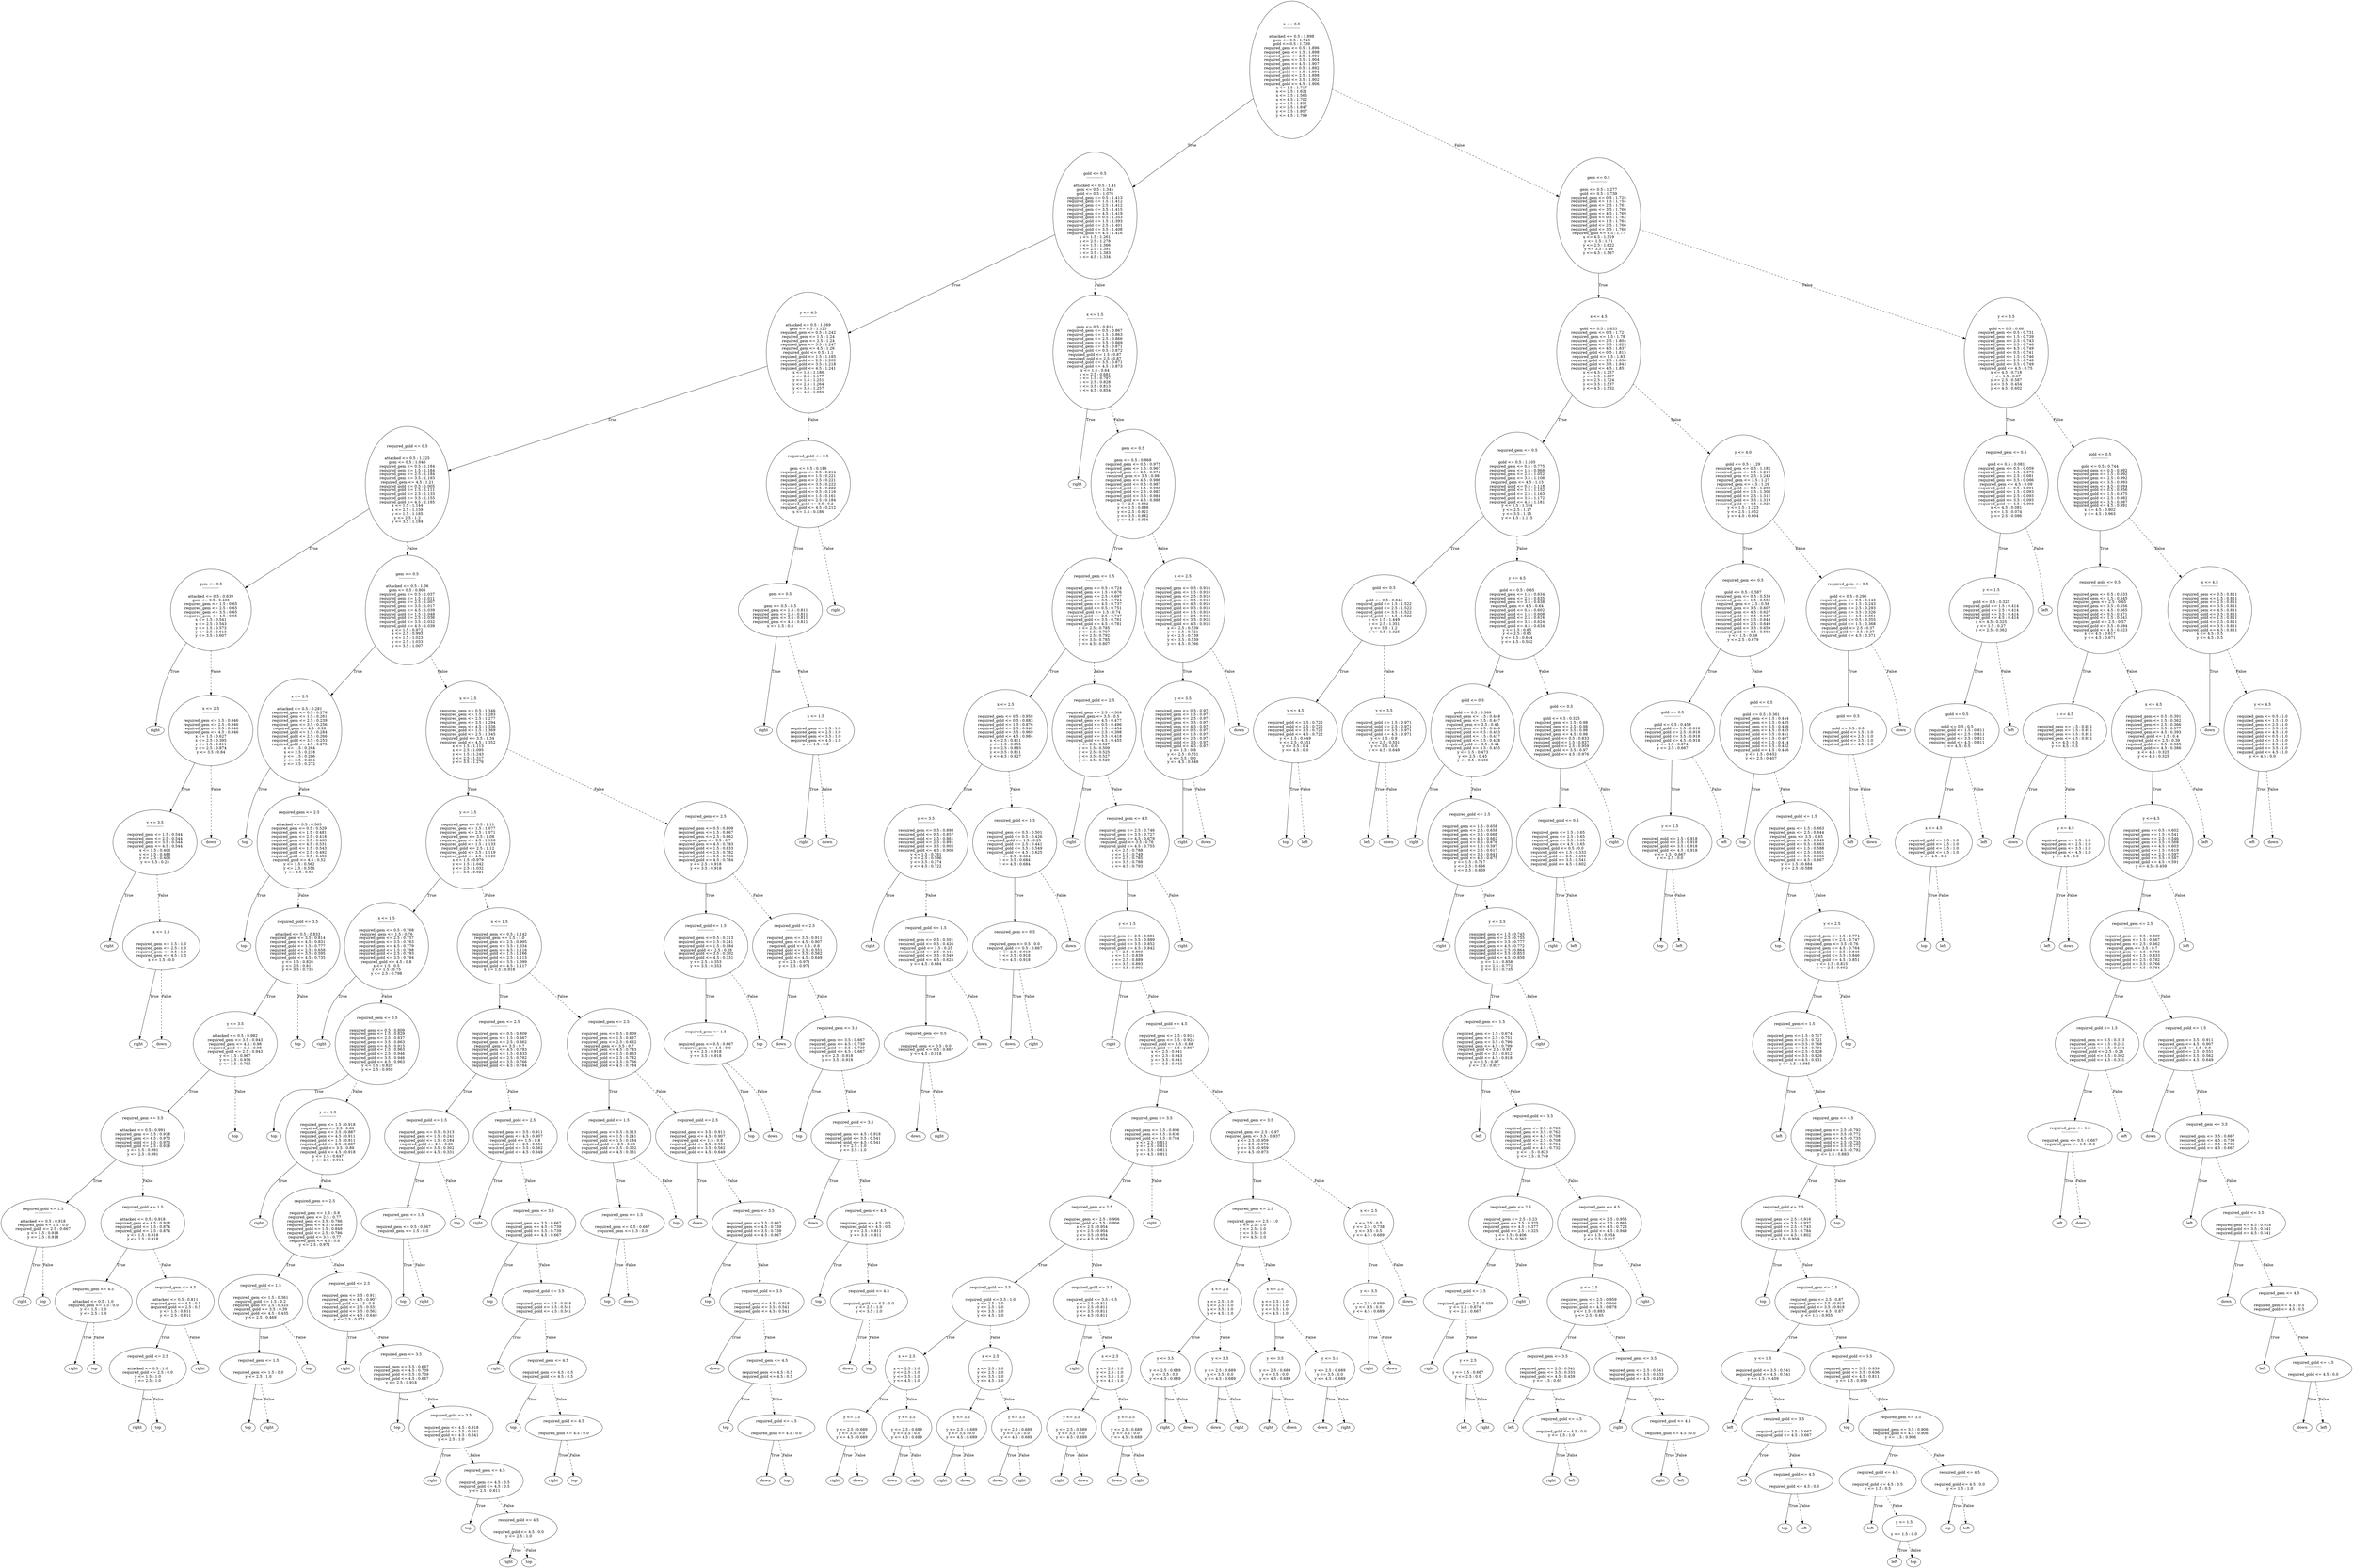 digraph {
0 [label="x <= 3.5
--------------

attacked <= 0.5 : 1.898
gem <= 0.5 : 1.743
gold <= 0.5 : 1.739
required_gem <= 0.5 : 1.896
required_gem <= 1.5 : 1.898
required_gem <= 2.5 : 1.901
required_gem <= 3.5 : 1.904
required_gem <= 4.5 : 1.907
required_gold <= 0.5 : 1.882
required_gold <= 1.5 : 1.894
required_gold <= 2.5 : 1.898
required_gold <= 3.5 : 1.902
required_gold <= 4.5 : 1.906
x <= 1.5 : 1.717
x <= 2.5 : 1.621
x <= 3.5 : 1.565
x <= 4.5 : 1.702
y <= 1.5 : 1.851
y <= 2.5 : 1.847
y <= 3.5 : 1.807
y <= 4.5 : 1.799"];
1 [label="gold <= 0.5
--------------

attacked <= 0.5 : 1.41
gem <= 0.5 : 1.345
gold <= 0.5 : 1.076
required_gem <= 0.5 : 1.413
required_gem <= 1.5 : 1.412
required_gem <= 2.5 : 1.412
required_gem <= 3.5 : 1.415
required_gem <= 4.5 : 1.419
required_gold <= 0.5 : 1.353
required_gold <= 1.5 : 1.393
required_gold <= 2.5 : 1.401
required_gold <= 3.5 : 1.408
required_gold <= 4.5 : 1.416
x <= 1.5 : 1.261
x <= 2.5 : 1.278
y <= 1.5 : 1.366
y <= 2.5 : 1.391
y <= 3.5 : 1.383
y <= 4.5 : 1.334"];
2 [label="y <= 4.5
--------------

attacked <= 0.5 : 1.269
gem <= 0.5 : 1.123
required_gem <= 0.5 : 1.242
required_gem <= 1.5 : 1.24
required_gem <= 2.5 : 1.24
required_gem <= 3.5 : 1.247
required_gem <= 4.5 : 1.26
required_gold <= 0.5 : 1.1
required_gold <= 1.5 : 1.185
required_gold <= 2.5 : 1.202
required_gold <= 3.5 : 1.218
required_gold <= 4.5 : 1.241
x <= 1.5 : 1.186
x <= 2.5 : 1.177
y <= 1.5 : 1.251
y <= 2.5 : 1.264
y <= 3.5 : 1.257
y <= 4.5 : 1.086"];
3 [label="required_gold <= 0.5
--------------

attacked <= 0.5 : 1.225
gem <= 0.5 : 1.046
required_gem <= 0.5 : 1.184
required_gem <= 1.5 : 1.184
required_gem <= 2.5 : 1.184
required_gem <= 3.5 : 1.193
required_gem <= 4.5 : 1.21
required_gold <= 0.5 : 1.005
required_gold <= 1.5 : 1.111
required_gold <= 2.5 : 1.133
required_gold <= 3.5 : 1.155
required_gold <= 4.5 : 1.185
x <= 1.5 : 1.144
x <= 2.5 : 1.159
y <= 1.5 : 1.185
y <= 2.5 : 1.2
y <= 3.5 : 1.184"];
4 [label="gem <= 0.5
--------------

attacked <= 0.5 : 0.639
gem <= 0.5 : 0.433
required_gem <= 1.5 : 0.65
required_gem <= 2.5 : 0.65
required_gem <= 3.5 : 0.65
required_gem <= 4.5 : 0.65
x <= 1.5 : 0.541
x <= 2.5 : 0.543
y <= 1.5 : 0.573
y <= 2.5 : 0.613
y <= 3.5 : 0.607"];
5 [label="right"];
4 -> 5 [label="True"];
6 [label="x <= 2.5
--------------

required_gem <= 1.5 : 0.946
required_gem <= 2.5 : 0.946
required_gem <= 3.5 : 0.946
required_gem <= 4.5 : 0.946
x <= 1.5 : 0.627
x <= 2.5 : 0.395
y <= 1.5 : 0.811
y <= 2.5 : 0.874
y <= 3.5 : 0.84"];
7 [label="y <= 3.5
--------------

required_gem <= 1.5 : 0.544
required_gem <= 2.5 : 0.544
required_gem <= 3.5 : 0.544
required_gem <= 4.5 : 0.544
x <= 1.5 : 0.406
y <= 1.5 : 0.488
y <= 2.5 : 0.406
y <= 3.5 : 0.25"];
8 [label="right"];
7 -> 8 [label="True"];
9 [label="x <= 1.5
--------------

required_gem <= 1.5 : 1.0
required_gem <= 2.5 : 1.0
required_gem <= 3.5 : 1.0
required_gem <= 4.5 : 1.0
x <= 1.5 : 0.0"];
10 [label="right"];
9 -> 10 [label="True"];
11 [label="down"];
9 -> 11 [style="dashed", label="False"];
7 -> 9 [style="dashed", label="False"];
6 -> 7 [label="True"];
12 [label="down"];
6 -> 12 [style="dashed", label="False"];
4 -> 6 [style="dashed", label="False"];
3 -> 4 [label="True"];
13 [label="gem <= 0.5
--------------

attacked <= 0.5 : 1.06
gem <= 0.5 : 0.805
required_gem <= 0.5 : 1.037
required_gem <= 1.5 : 1.011
required_gem <= 2.5 : 1.007
required_gem <= 3.5 : 1.017
required_gem <= 4.5 : 1.039
required_gold <= 1.5 : 1.048
required_gold <= 2.5 : 1.036
required_gold <= 3.5 : 1.032
required_gold <= 4.5 : 1.039
x <= 1.5 : 0.972
x <= 2.5 : 0.993
y <= 1.5 : 1.023
y <= 2.5 : 1.033
y <= 3.5 : 1.007"];
14 [label="x <= 2.5
--------------

attacked <= 0.5 : 0.281
required_gem <= 0.5 : 0.278
required_gem <= 1.5 : 0.261
required_gem <= 2.5 : 0.239
required_gem <= 3.5 : 0.256
required_gem <= 4.5 : 0.28
required_gold <= 1.5 : 0.284
required_gold <= 2.5 : 0.266
required_gold <= 3.5 : 0.253
required_gold <= 4.5 : 0.275
x <= 1.5 : 0.264
x <= 2.5 : 0.218
y <= 1.5 : 0.286
y <= 2.5 : 0.284
y <= 3.5 : 0.272"];
15 [label="top"];
14 -> 15 [label="True"];
16 [label="required_gem <= 2.5
--------------

attacked <= 0.5 : 0.565
required_gem <= 0.5 : 0.529
required_gem <= 1.5 : 0.481
required_gem <= 2.5 : 0.418
required_gem <= 3.5 : 0.463
required_gem <= 4.5 : 0.531
required_gold <= 1.5 : 0.543
required_gold <= 2.5 : 0.492
required_gold <= 3.5 : 0.459
required_gold <= 4.5 : 0.52
y <= 1.5 : 0.562
y <= 2.5 : 0.556
y <= 3.5 : 0.52"];
17 [label="top"];
16 -> 17 [label="True"];
18 [label="required_gold <= 3.5
--------------

attacked <= 0.5 : 0.833
required_gem <= 3.5 : 0.814
required_gem <= 4.5 : 0.831
required_gold <= 1.5 : 0.777
required_gold <= 2.5 : 0.658
required_gold <= 3.5 : 0.595
required_gold <= 4.5 : 0.735
y <= 1.5 : 0.826
y <= 2.5 : 0.811
y <= 3.5 : 0.735"];
19 [label="y <= 3.5
--------------

attacked <= 0.5 : 0.982
required_gem <= 3.5 : 0.943
required_gem <= 4.5 : 0.98
required_gold <= 1.5 : 0.98
required_gold <= 2.5 : 0.943
y <= 1.5 : 0.967
y <= 2.5 : 0.936
y <= 3.5 : 0.793"];
20 [label="required_gem <= 3.5
--------------

attacked <= 0.5 : 0.991
required_gem <= 3.5 : 0.918
required_gem <= 4.5 : 0.973
required_gold <= 1.5 : 0.973
required_gold <= 2.5 : 0.918
y <= 1.5 : 0.991
y <= 2.5 : 0.991"];
21 [label="required_gold <= 1.5
--------------

attacked <= 0.5 : 0.918
required_gold <= 1.5 : 0.0
required_gold <= 2.5 : 0.667
y <= 1.5 : 0.918
y <= 2.5 : 0.918"];
22 [label="right"];
21 -> 22 [label="True"];
23 [label="top"];
21 -> 23 [style="dashed", label="False"];
20 -> 21 [label="True"];
24 [label="required_gold <= 1.5
--------------

attacked <= 0.5 : 0.918
required_gem <= 4.5 : 0.918
required_gold <= 1.5 : 0.874
required_gold <= 2.5 : 0.874
y <= 1.5 : 0.918
y <= 2.5 : 0.918"];
25 [label="required_gem <= 4.5
--------------

attacked <= 0.5 : 1.0
required_gem <= 4.5 : 0.0
y <= 1.5 : 1.0
y <= 2.5 : 1.0"];
26 [label="right"];
25 -> 26 [label="True"];
27 [label="top"];
25 -> 27 [style="dashed", label="False"];
24 -> 25 [label="True"];
28 [label="required_gem <= 4.5
--------------

attacked <= 0.5 : 0.811
required_gem <= 4.5 : 0.5
required_gold <= 2.5 : 0.5
y <= 1.5 : 0.811
y <= 2.5 : 0.811"];
29 [label="required_gold <= 2.5
--------------

attacked <= 0.5 : 1.0
required_gold <= 2.5 : 0.0
y <= 1.5 : 1.0
y <= 2.5 : 1.0"];
30 [label="right"];
29 -> 30 [label="True"];
31 [label="top"];
29 -> 31 [style="dashed", label="False"];
28 -> 29 [label="True"];
32 [label="right"];
28 -> 32 [style="dashed", label="False"];
24 -> 28 [style="dashed", label="False"];
20 -> 24 [style="dashed", label="False"];
19 -> 20 [label="True"];
33 [label="top"];
19 -> 33 [style="dashed", label="False"];
18 -> 19 [label="True"];
34 [label="top"];
18 -> 34 [style="dashed", label="False"];
16 -> 18 [style="dashed", label="False"];
14 -> 16 [style="dashed", label="False"];
13 -> 14 [label="True"];
35 [label="x <= 2.5
--------------

required_gem <= 0.5 : 1.346
required_gem <= 1.5 : 1.283
required_gem <= 2.5 : 1.277
required_gem <= 3.5 : 1.294
required_gem <= 4.5 : 1.336
required_gold <= 1.5 : 1.369
required_gold <= 2.5 : 1.345
required_gold <= 3.5 : 1.34
required_gold <= 4.5 : 1.352
x <= 1.5 : 1.113
x <= 2.5 : 1.095
y <= 1.5 : 1.243
y <= 2.5 : 1.317
y <= 3.5 : 1.276"];
36 [label="y <= 3.5
--------------

required_gem <= 0.5 : 1.11
required_gem <= 1.5 : 1.077
required_gem <= 2.5 : 1.071
required_gem <= 3.5 : 1.08
required_gem <= 4.5 : 1.108
required_gold <= 1.5 : 1.133
required_gold <= 2.5 : 1.12
required_gold <= 3.5 : 1.119
required_gold <= 4.5 : 1.129
x <= 1.5 : 0.979
y <= 1.5 : 1.042
y <= 2.5 : 1.032
y <= 3.5 : 0.921"];
37 [label="x <= 1.5
--------------

required_gem <= 0.5 : 0.768
required_gem <= 1.5 : 0.76
required_gem <= 2.5 : 0.757
required_gem <= 3.5 : 0.763
required_gem <= 4.5 : 0.779
required_gold <= 1.5 : 0.798
required_gold <= 2.5 : 0.793
required_gold <= 3.5 : 0.794
required_gold <= 4.5 : 0.8
x <= 1.5 : 0.5
y <= 1.5 : 0.75
y <= 2.5 : 0.798"];
38 [label="right"];
37 -> 38 [label="True"];
39 [label="required_gem <= 0.5
--------------

required_gem <= 0.5 : 0.809
required_gem <= 1.5 : 0.829
required_gem <= 2.5 : 0.837
required_gem <= 3.5 : 0.863
required_gem <= 4.5 : 0.915
required_gold <= 1.5 : 0.963
required_gold <= 2.5 : 0.946
required_gold <= 3.5 : 0.946
required_gold <= 4.5 : 0.963
y <= 1.5 : 0.829
y <= 2.5 : 0.959"];
40 [label="top"];
39 -> 40 [label="True"];
41 [label="y <= 1.5
--------------

required_gem <= 1.5 : 0.918
required_gem <= 2.5 : 0.89
required_gem <= 3.5 : 0.887
required_gem <= 4.5 : 0.911
required_gold <= 1.5 : 0.911
required_gold <= 2.5 : 0.887
required_gold <= 3.5 : 0.89
required_gold <= 4.5 : 0.918
y <= 1.5 : 0.647
y <= 2.5 : 0.911"];
42 [label="right"];
41 -> 42 [label="True"];
43 [label="required_gem <= 2.5
--------------

required_gem <= 1.5 : 0.8
required_gem <= 2.5 : 0.77
required_gem <= 3.5 : 0.786
required_gem <= 4.5 : 0.849
required_gold <= 1.5 : 0.849
required_gold <= 2.5 : 0.786
required_gold <= 3.5 : 0.77
required_gold <= 4.5 : 0.8
y <= 2.5 : 0.971"];
44 [label="required_gold <= 1.5
--------------

required_gem <= 1.5 : 0.361
required_gold <= 1.5 : 0.2
required_gold <= 2.5 : 0.325
required_gold <= 3.5 : 0.39
required_gold <= 4.5 : 0.435
y <= 2.5 : 0.469"];
45 [label="required_gem <= 1.5
--------------

required_gem <= 1.5 : 0.0
y <= 2.5 : 1.0"];
46 [label="top"];
45 -> 46 [label="True"];
47 [label="right"];
45 -> 47 [style="dashed", label="False"];
44 -> 45 [label="True"];
48 [label="top"];
44 -> 48 [style="dashed", label="False"];
43 -> 44 [label="True"];
49 [label="required_gold <= 2.5
--------------

required_gem <= 3.5 : 0.911
required_gem <= 4.5 : 0.907
required_gold <= 1.5 : 0.8
required_gold <= 2.5 : 0.551
required_gold <= 3.5 : 0.562
required_gold <= 4.5 : 0.649
y <= 2.5 : 0.971"];
50 [label="right"];
49 -> 50 [label="True"];
51 [label="required_gem <= 3.5
--------------

required_gem <= 3.5 : 0.667
required_gem <= 4.5 : 0.739
required_gold <= 3.5 : 0.739
required_gold <= 4.5 : 0.667
y <= 2.5 : 0.918"];
52 [label="top"];
51 -> 52 [label="True"];
53 [label="required_gold <= 3.5
--------------

required_gem <= 4.5 : 0.918
required_gold <= 3.5 : 0.541
required_gold <= 4.5 : 0.541
y <= 2.5 : 1.0"];
54 [label="right"];
53 -> 54 [label="True"];
55 [label="required_gem <= 4.5
--------------

required_gem <= 4.5 : 0.5
required_gold <= 4.5 : 0.5
y <= 2.5 : 0.811"];
56 [label="top"];
55 -> 56 [label="True"];
57 [label="required_gold <= 4.5
--------------

required_gold <= 4.5 : 0.0
y <= 2.5 : 1.0"];
58 [label="right"];
57 -> 58 [label="True"];
59 [label="top"];
57 -> 59 [style="dashed", label="False"];
55 -> 57 [style="dashed", label="False"];
53 -> 55 [style="dashed", label="False"];
51 -> 53 [style="dashed", label="False"];
49 -> 51 [style="dashed", label="False"];
43 -> 49 [style="dashed", label="False"];
41 -> 43 [style="dashed", label="False"];
39 -> 41 [style="dashed", label="False"];
37 -> 39 [style="dashed", label="False"];
36 -> 37 [label="True"];
60 [label="x <= 1.5
--------------

required_gem <= 0.5 : 1.142
required_gem <= 1.5 : 1.0
required_gem <= 2.5 : 0.995
required_gem <= 3.5 : 1.034
required_gem <= 4.5 : 1.116
required_gold <= 1.5 : 1.166
required_gold <= 2.5 : 1.115
required_gold <= 3.5 : 1.099
required_gold <= 4.5 : 1.117
x <= 1.5 : 0.918"];
61 [label="required_gem <= 2.5
--------------

required_gem <= 0.5 : 0.809
required_gem <= 1.5 : 0.667
required_gem <= 2.5 : 0.662
required_gem <= 3.5 : 0.7
required_gem <= 4.5 : 0.783
required_gold <= 1.5 : 0.833
required_gold <= 2.5 : 0.782
required_gold <= 3.5 : 0.766
required_gold <= 4.5 : 0.784"];
62 [label="required_gold <= 1.5
--------------

required_gem <= 0.5 : 0.313
required_gem <= 1.5 : 0.241
required_gold <= 1.5 : 0.184
required_gold <= 2.5 : 0.26
required_gold <= 3.5 : 0.302
required_gold <= 4.5 : 0.331"];
63 [label="required_gem <= 1.5
--------------

required_gem <= 0.5 : 0.667
required_gem <= 1.5 : 0.0"];
64 [label="top"];
63 -> 64 [label="True"];
65 [label="right"];
63 -> 65 [style="dashed", label="False"];
62 -> 63 [label="True"];
66 [label="top"];
62 -> 66 [style="dashed", label="False"];
61 -> 62 [label="True"];
67 [label="required_gold <= 2.5
--------------

required_gem <= 3.5 : 0.911
required_gem <= 4.5 : 0.907
required_gold <= 1.5 : 0.8
required_gold <= 2.5 : 0.551
required_gold <= 3.5 : 0.562
required_gold <= 4.5 : 0.649"];
68 [label="right"];
67 -> 68 [label="True"];
69 [label="required_gem <= 3.5
--------------

required_gem <= 3.5 : 0.667
required_gem <= 4.5 : 0.739
required_gold <= 3.5 : 0.739
required_gold <= 4.5 : 0.667"];
70 [label="top"];
69 -> 70 [label="True"];
71 [label="required_gold <= 3.5
--------------

required_gem <= 4.5 : 0.918
required_gold <= 3.5 : 0.541
required_gold <= 4.5 : 0.541"];
72 [label="right"];
71 -> 72 [label="True"];
73 [label="required_gem <= 4.5
--------------

required_gem <= 4.5 : 0.5
required_gold <= 4.5 : 0.5"];
74 [label="top"];
73 -> 74 [label="True"];
75 [label="required_gold <= 4.5
--------------

required_gold <= 4.5 : 0.0"];
76 [label="right"];
75 -> 76 [label="True"];
77 [label="top"];
75 -> 77 [style="dashed", label="False"];
73 -> 75 [style="dashed", label="False"];
71 -> 73 [style="dashed", label="False"];
69 -> 71 [style="dashed", label="False"];
67 -> 69 [style="dashed", label="False"];
61 -> 67 [style="dashed", label="False"];
60 -> 61 [label="True"];
78 [label="required_gem <= 2.5
--------------

required_gem <= 0.5 : 0.809
required_gem <= 1.5 : 0.667
required_gem <= 2.5 : 0.662
required_gem <= 3.5 : 0.7
required_gem <= 4.5 : 0.783
required_gold <= 1.5 : 0.833
required_gold <= 2.5 : 0.782
required_gold <= 3.5 : 0.766
required_gold <= 4.5 : 0.784"];
79 [label="required_gold <= 1.5
--------------

required_gem <= 0.5 : 0.313
required_gem <= 1.5 : 0.241
required_gold <= 1.5 : 0.184
required_gold <= 2.5 : 0.26
required_gold <= 3.5 : 0.302
required_gold <= 4.5 : 0.331"];
80 [label="required_gem <= 1.5
--------------

required_gem <= 0.5 : 0.667
required_gem <= 1.5 : 0.0"];
81 [label="top"];
80 -> 81 [label="True"];
82 [label="down"];
80 -> 82 [style="dashed", label="False"];
79 -> 80 [label="True"];
83 [label="top"];
79 -> 83 [style="dashed", label="False"];
78 -> 79 [label="True"];
84 [label="required_gold <= 2.5
--------------

required_gem <= 3.5 : 0.911
required_gem <= 4.5 : 0.907
required_gold <= 1.5 : 0.8
required_gold <= 2.5 : 0.551
required_gold <= 3.5 : 0.562
required_gold <= 4.5 : 0.649"];
85 [label="down"];
84 -> 85 [label="True"];
86 [label="required_gem <= 3.5
--------------

required_gem <= 3.5 : 0.667
required_gem <= 4.5 : 0.739
required_gold <= 3.5 : 0.739
required_gold <= 4.5 : 0.667"];
87 [label="top"];
86 -> 87 [label="True"];
88 [label="required_gold <= 3.5
--------------

required_gem <= 4.5 : 0.918
required_gold <= 3.5 : 0.541
required_gold <= 4.5 : 0.541"];
89 [label="down"];
88 -> 89 [label="True"];
90 [label="required_gem <= 4.5
--------------

required_gem <= 4.5 : 0.5
required_gold <= 4.5 : 0.5"];
91 [label="top"];
90 -> 91 [label="True"];
92 [label="required_gold <= 4.5
--------------

required_gold <= 4.5 : 0.0"];
93 [label="down"];
92 -> 93 [label="True"];
94 [label="top"];
92 -> 94 [style="dashed", label="False"];
90 -> 92 [style="dashed", label="False"];
88 -> 90 [style="dashed", label="False"];
86 -> 88 [style="dashed", label="False"];
84 -> 86 [style="dashed", label="False"];
78 -> 84 [style="dashed", label="False"];
60 -> 78 [style="dashed", label="False"];
36 -> 60 [style="dashed", label="False"];
35 -> 36 [label="True"];
95 [label="required_gem <= 2.5
--------------

required_gem <= 0.5 : 0.809
required_gem <= 1.5 : 0.667
required_gem <= 2.5 : 0.662
required_gem <= 3.5 : 0.7
required_gem <= 4.5 : 0.783
required_gold <= 1.5 : 0.833
required_gold <= 2.5 : 0.782
required_gold <= 3.5 : 0.766
required_gold <= 4.5 : 0.784
y <= 2.5 : 0.918
y <= 3.5 : 0.918"];
96 [label="required_gold <= 1.5
--------------

required_gem <= 0.5 : 0.313
required_gem <= 1.5 : 0.241
required_gold <= 1.5 : 0.184
required_gold <= 2.5 : 0.26
required_gold <= 3.5 : 0.302
required_gold <= 4.5 : 0.331
y <= 2.5 : 0.353
y <= 3.5 : 0.353"];
97 [label="required_gem <= 1.5
--------------

required_gem <= 0.5 : 0.667
required_gem <= 1.5 : 0.0
y <= 2.5 : 0.918
y <= 3.5 : 0.918"];
98 [label="top"];
97 -> 98 [label="True"];
99 [label="down"];
97 -> 99 [style="dashed", label="False"];
96 -> 97 [label="True"];
100 [label="top"];
96 -> 100 [style="dashed", label="False"];
95 -> 96 [label="True"];
101 [label="required_gold <= 2.5
--------------

required_gem <= 3.5 : 0.911
required_gem <= 4.5 : 0.907
required_gold <= 1.5 : 0.8
required_gold <= 2.5 : 0.551
required_gold <= 3.5 : 0.562
required_gold <= 4.5 : 0.649
y <= 2.5 : 0.971
y <= 3.5 : 0.971"];
102 [label="down"];
101 -> 102 [label="True"];
103 [label="required_gem <= 3.5
--------------

required_gem <= 3.5 : 0.667
required_gem <= 4.5 : 0.739
required_gold <= 3.5 : 0.739
required_gold <= 4.5 : 0.667
y <= 2.5 : 0.918
y <= 3.5 : 0.918"];
104 [label="top"];
103 -> 104 [label="True"];
105 [label="required_gold <= 3.5
--------------

required_gem <= 4.5 : 0.918
required_gold <= 3.5 : 0.541
required_gold <= 4.5 : 0.541
y <= 2.5 : 1.0
y <= 3.5 : 1.0"];
106 [label="down"];
105 -> 106 [label="True"];
107 [label="required_gem <= 4.5
--------------

required_gem <= 4.5 : 0.5
required_gold <= 4.5 : 0.5
y <= 2.5 : 0.811
y <= 3.5 : 0.811"];
108 [label="top"];
107 -> 108 [label="True"];
109 [label="required_gold <= 4.5
--------------

required_gold <= 4.5 : 0.0
y <= 2.5 : 1.0
y <= 3.5 : 1.0"];
110 [label="down"];
109 -> 110 [label="True"];
111 [label="top"];
109 -> 111 [style="dashed", label="False"];
107 -> 109 [style="dashed", label="False"];
105 -> 107 [style="dashed", label="False"];
103 -> 105 [style="dashed", label="False"];
101 -> 103 [style="dashed", label="False"];
95 -> 101 [style="dashed", label="False"];
35 -> 95 [style="dashed", label="False"];
13 -> 35 [style="dashed", label="False"];
3 -> 13 [style="dashed", label="False"];
2 -> 3 [label="True"];
112 [label="required_gold <= 0.5
--------------

gem <= 0.5 : 0.186
required_gem <= 0.5 : 0.214
required_gem <= 1.5 : 0.221
required_gem <= 2.5 : 0.221
required_gem <= 3.5 : 0.222
required_gem <= 4.5 : 0.222
required_gold <= 0.5 : 0.116
required_gold <= 1.5 : 0.161
required_gold <= 2.5 : 0.184
required_gold <= 3.5 : 0.2
required_gold <= 4.5 : 0.212
x <= 1.5 : 0.186"];
113 [label="gem <= 0.5
--------------

gem <= 0.5 : 0.5
required_gem <= 1.5 : 0.811
required_gem <= 2.5 : 0.811
required_gem <= 3.5 : 0.811
required_gem <= 4.5 : 0.811
x <= 1.5 : 0.5"];
114 [label="right"];
113 -> 114 [label="True"];
115 [label="x <= 1.5
--------------

required_gem <= 1.5 : 1.0
required_gem <= 2.5 : 1.0
required_gem <= 3.5 : 1.0
required_gem <= 4.5 : 1.0
x <= 1.5 : 0.0"];
116 [label="right"];
115 -> 116 [label="True"];
117 [label="down"];
115 -> 117 [style="dashed", label="False"];
113 -> 115 [style="dashed", label="False"];
112 -> 113 [label="True"];
118 [label="right"];
112 -> 118 [style="dashed", label="False"];
2 -> 112 [style="dashed", label="False"];
1 -> 2 [label="True"];
119 [label="x <= 1.5
--------------

gem <= 0.5 : 0.814
required_gem <= 0.5 : 0.867
required_gem <= 1.5 : 0.863
required_gem <= 2.5 : 0.866
required_gem <= 3.5 : 0.869
required_gem <= 4.5 : 0.871
required_gold <= 0.5 : 0.872
required_gold <= 1.5 : 0.87
required_gold <= 2.5 : 0.87
required_gold <= 3.5 : 0.871
required_gold <= 4.5 : 0.873
x <= 1.5 : 0.64
x <= 2.5 : 0.681
y <= 1.5 : 0.797
y <= 2.5 : 0.828
y <= 3.5 : 0.813
y <= 4.5 : 0.854"];
120 [label="right"];
119 -> 120 [label="True"];
121 [label="gem <= 0.5
--------------

gem <= 0.5 : 0.868
required_gem <= 0.5 : 0.975
required_gem <= 1.5 : 0.967
required_gem <= 2.5 : 0.974
required_gem <= 3.5 : 0.98
required_gem <= 4.5 : 0.986
required_gold <= 0.5 : 0.987
required_gold <= 1.5 : 0.983
required_gold <= 2.5 : 0.983
required_gold <= 3.5 : 0.984
required_gold <= 4.5 : 0.988
x <= 2.5 : 0.882
y <= 1.5 : 0.888
y <= 2.5 : 0.921
y <= 3.5 : 0.882
y <= 4.5 : 0.956"];
122 [label="required_gem <= 1.5
--------------

required_gem <= 0.5 : 0.724
required_gem <= 1.5 : 0.676
required_gem <= 2.5 : 0.697
required_gem <= 3.5 : 0.724
required_gem <= 4.5 : 0.737
required_gold <= 0.5 : 0.751
required_gold <= 1.5 : 0.74
required_gold <= 2.5 : 0.747
required_gold <= 3.5 : 0.761
required_gold <= 4.5 : 0.781
x <= 2.5 : 0.785
y <= 1.5 : 0.767
y <= 2.5 : 0.792
y <= 3.5 : 0.785
y <= 4.5 : 0.807"];
123 [label="x <= 2.5
--------------

required_gem <= 0.5 : 0.958
required_gold <= 0.5 : 0.883
required_gold <= 1.5 : 0.876
required_gold <= 2.5 : 0.942
required_gold <= 3.5 : 0.969
required_gold <= 4.5 : 0.984
x <= 2.5 : 0.811
y <= 1.5 : 0.855
y <= 2.5 : 0.883
y <= 3.5 : 0.811
y <= 4.5 : 0.927"];
124 [label="y <= 3.5
--------------

required_gem <= 0.5 : 0.898
required_gold <= 0.5 : 0.857
required_gold <= 1.5 : 0.861
required_gold <= 2.5 : 0.891
required_gold <= 3.5 : 0.902
required_gold <= 4.5 : 0.908
y <= 1.5 : 0.781
y <= 2.5 : 0.596
y <= 3.5 : 0.274
y <= 4.5 : 0.722"];
125 [label="right"];
124 -> 125 [label="True"];
126 [label="required_gold <= 1.5
--------------

required_gem <= 0.5 : 0.501
required_gold <= 0.5 : 0.426
required_gold <= 1.5 : 0.25
required_gold <= 2.5 : 0.441
required_gold <= 3.5 : 0.549
required_gold <= 4.5 : 0.625
y <= 4.5 : 0.684"];
127 [label="required_gem <= 0.5
--------------

required_gem <= 0.5 : 0.0
required_gold <= 0.5 : 0.667
y <= 4.5 : 0.918"];
128 [label="down"];
127 -> 128 [label="True"];
129 [label="right"];
127 -> 129 [style="dashed", label="False"];
126 -> 127 [label="True"];
130 [label="down"];
126 -> 130 [style="dashed", label="False"];
124 -> 126 [style="dashed", label="False"];
123 -> 124 [label="True"];
131 [label="required_gold <= 1.5
--------------

required_gem <= 0.5 : 0.501
required_gold <= 0.5 : 0.426
required_gold <= 1.5 : 0.25
required_gold <= 2.5 : 0.441
required_gold <= 3.5 : 0.549
required_gold <= 4.5 : 0.625
y <= 2.5 : 0.684
y <= 3.5 : 0.684
y <= 4.5 : 0.684"];
132 [label="required_gem <= 0.5
--------------

required_gem <= 0.5 : 0.0
required_gold <= 0.5 : 0.667
y <= 2.5 : 0.918
y <= 3.5 : 0.918
y <= 4.5 : 0.918"];
133 [label="down"];
132 -> 133 [label="True"];
134 [label="right"];
132 -> 134 [style="dashed", label="False"];
131 -> 132 [label="True"];
135 [label="down"];
131 -> 135 [style="dashed", label="False"];
123 -> 131 [style="dashed", label="False"];
122 -> 123 [label="True"];
136 [label="required_gold <= 2.5
--------------

required_gem <= 2.5 : 0.509
required_gem <= 3.5 : 0.5
required_gem <= 4.5 : 0.477
required_gold <= 0.5 : 0.496
required_gold <= 1.5 : 0.454
required_gold <= 2.5 : 0.398
required_gold <= 3.5 : 0.418
required_gold <= 4.5 : 0.455
x <= 2.5 : 0.527
y <= 1.5 : 0.509
y <= 2.5 : 0.525
y <= 3.5 : 0.527
y <= 4.5 : 0.529"];
137 [label="right"];
136 -> 137 [label="True"];
138 [label="required_gem <= 4.5
--------------

required_gem <= 2.5 : 0.746
required_gem <= 3.5 : 0.727
required_gem <= 4.5 : 0.679
required_gold <= 3.5 : 0.76
required_gold <= 4.5 : 0.755
x <= 2.5 : 0.788
y <= 1.5 : 0.749
y <= 2.5 : 0.785
y <= 3.5 : 0.788
y <= 4.5 : 0.793"];
139 [label="y <= 1.5
--------------

required_gem <= 2.5 : 0.881
required_gem <= 3.5 : 0.889
required_gold <= 3.5 : 0.852
required_gold <= 4.5 : 0.842
x <= 2.5 : 0.893
y <= 1.5 : 0.839
y <= 2.5 : 0.889
y <= 3.5 : 0.893
y <= 4.5 : 0.901"];
140 [label="right"];
139 -> 140 [label="True"];
141 [label="required_gold <= 4.5
--------------

required_gem <= 2.5 : 0.914
required_gem <= 3.5 : 0.924
required_gold <= 3.5 : 0.88
required_gold <= 4.5 : 0.867
x <= 2.5 : 0.941
y <= 2.5 : 0.943
y <= 3.5 : 0.941
y <= 4.5 : 0.943"];
142 [label="required_gem <= 3.5
--------------

required_gem <= 2.5 : 0.696
required_gem <= 3.5 : 0.636
required_gold <= 3.5 : 0.784
x <= 2.5 : 0.811
y <= 2.5 : 0.811
y <= 3.5 : 0.811
y <= 4.5 : 0.811"];
143 [label="required_gem <= 2.5
--------------

required_gem <= 2.5 : 0.906
required_gold <= 3.5 : 0.906
x <= 2.5 : 0.954
y <= 2.5 : 0.954
y <= 3.5 : 0.954
y <= 4.5 : 0.954"];
144 [label="required_gold <= 3.5
--------------

required_gold <= 3.5 : 1.0
x <= 2.5 : 1.0
y <= 2.5 : 1.0
y <= 3.5 : 1.0
y <= 4.5 : 1.0"];
145 [label="x <= 2.5
--------------

x <= 2.5 : 1.0
y <= 2.5 : 1.0
y <= 3.5 : 1.0
y <= 4.5 : 1.0"];
146 [label="y <= 3.5
--------------

y <= 2.5 : 0.689
y <= 3.5 : 0.0
y <= 4.5 : 0.689"];
147 [label="right"];
146 -> 147 [label="True"];
148 [label="down"];
146 -> 148 [style="dashed", label="False"];
145 -> 146 [label="True"];
149 [label="y <= 3.5
--------------

y <= 2.5 : 0.689
y <= 3.5 : 0.0
y <= 4.5 : 0.689"];
150 [label="down"];
149 -> 150 [label="True"];
151 [label="right"];
149 -> 151 [style="dashed", label="False"];
145 -> 149 [style="dashed", label="False"];
144 -> 145 [label="True"];
152 [label="x <= 2.5
--------------

x <= 2.5 : 1.0
y <= 2.5 : 1.0
y <= 3.5 : 1.0
y <= 4.5 : 1.0"];
153 [label="y <= 3.5
--------------

y <= 2.5 : 0.689
y <= 3.5 : 0.0
y <= 4.5 : 0.689"];
154 [label="right"];
153 -> 154 [label="True"];
155 [label="down"];
153 -> 155 [style="dashed", label="False"];
152 -> 153 [label="True"];
156 [label="y <= 3.5
--------------

y <= 2.5 : 0.689
y <= 3.5 : 0.0
y <= 4.5 : 0.689"];
157 [label="down"];
156 -> 157 [label="True"];
158 [label="right"];
156 -> 158 [style="dashed", label="False"];
152 -> 156 [style="dashed", label="False"];
144 -> 152 [style="dashed", label="False"];
143 -> 144 [label="True"];
159 [label="required_gold <= 3.5
--------------

required_gold <= 3.5 : 0.5
x <= 2.5 : 0.811
y <= 2.5 : 0.811
y <= 3.5 : 0.811
y <= 4.5 : 0.811"];
160 [label="right"];
159 -> 160 [label="True"];
161 [label="x <= 2.5
--------------

x <= 2.5 : 1.0
y <= 2.5 : 1.0
y <= 3.5 : 1.0
y <= 4.5 : 1.0"];
162 [label="y <= 3.5
--------------

y <= 2.5 : 0.689
y <= 3.5 : 0.0
y <= 4.5 : 0.689"];
163 [label="right"];
162 -> 163 [label="True"];
164 [label="down"];
162 -> 164 [style="dashed", label="False"];
161 -> 162 [label="True"];
165 [label="y <= 3.5
--------------

y <= 2.5 : 0.689
y <= 3.5 : 0.0
y <= 4.5 : 0.689"];
166 [label="down"];
165 -> 166 [label="True"];
167 [label="right"];
165 -> 167 [style="dashed", label="False"];
161 -> 165 [style="dashed", label="False"];
159 -> 161 [style="dashed", label="False"];
143 -> 159 [style="dashed", label="False"];
142 -> 143 [label="True"];
168 [label="right"];
142 -> 168 [style="dashed", label="False"];
141 -> 142 [label="True"];
169 [label="required_gem <= 3.5
--------------

required_gem <= 2.5 : 0.97
required_gem <= 3.5 : 0.937
x <= 2.5 : 0.959
y <= 2.5 : 0.973
y <= 3.5 : 0.959
y <= 4.5 : 0.973"];
170 [label="required_gem <= 2.5
--------------

required_gem <= 2.5 : 1.0
x <= 2.5 : 1.0
y <= 2.5 : 1.0
y <= 3.5 : 1.0
y <= 4.5 : 1.0"];
171 [label="x <= 2.5
--------------

x <= 2.5 : 1.0
y <= 2.5 : 1.0
y <= 3.5 : 1.0
y <= 4.5 : 1.0"];
172 [label="y <= 3.5
--------------

y <= 2.5 : 0.689
y <= 3.5 : 0.0
y <= 4.5 : 0.689"];
173 [label="right"];
172 -> 173 [label="True"];
174 [label="down"];
172 -> 174 [style="dashed", label="False"];
171 -> 172 [label="True"];
175 [label="y <= 3.5
--------------

y <= 2.5 : 0.689
y <= 3.5 : 0.0
y <= 4.5 : 0.689"];
176 [label="down"];
175 -> 176 [label="True"];
177 [label="right"];
175 -> 177 [style="dashed", label="False"];
171 -> 175 [style="dashed", label="False"];
170 -> 171 [label="True"];
178 [label="x <= 2.5
--------------

x <= 2.5 : 1.0
y <= 2.5 : 1.0
y <= 3.5 : 1.0
y <= 4.5 : 1.0"];
179 [label="y <= 3.5
--------------

y <= 2.5 : 0.689
y <= 3.5 : 0.0
y <= 4.5 : 0.689"];
180 [label="right"];
179 -> 180 [label="True"];
181 [label="down"];
179 -> 181 [style="dashed", label="False"];
178 -> 179 [label="True"];
182 [label="y <= 3.5
--------------

y <= 2.5 : 0.689
y <= 3.5 : 0.0
y <= 4.5 : 0.689"];
183 [label="down"];
182 -> 183 [label="True"];
184 [label="right"];
182 -> 184 [style="dashed", label="False"];
178 -> 182 [style="dashed", label="False"];
170 -> 178 [style="dashed", label="False"];
169 -> 170 [label="True"];
185 [label="x <= 2.5
--------------

x <= 2.5 : 0.5
y <= 2.5 : 0.738
y <= 3.5 : 0.5
y <= 4.5 : 0.689"];
186 [label="y <= 3.5
--------------

y <= 2.5 : 0.689
y <= 3.5 : 0.0
y <= 4.5 : 0.689"];
187 [label="right"];
186 -> 187 [label="True"];
188 [label="down"];
186 -> 188 [style="dashed", label="False"];
185 -> 186 [label="True"];
189 [label="down"];
185 -> 189 [style="dashed", label="False"];
169 -> 185 [style="dashed", label="False"];
141 -> 169 [style="dashed", label="False"];
139 -> 141 [style="dashed", label="False"];
138 -> 139 [label="True"];
190 [label="right"];
138 -> 190 [style="dashed", label="False"];
136 -> 138 [style="dashed", label="False"];
122 -> 136 [style="dashed", label="False"];
121 -> 122 [label="True"];
191 [label="x <= 2.5
--------------

required_gem <= 0.5 : 0.918
required_gem <= 1.5 : 0.918
required_gem <= 2.5 : 0.918
required_gem <= 3.5 : 0.918
required_gem <= 4.5 : 0.918
required_gold <= 0.5 : 0.918
required_gold <= 1.5 : 0.918
required_gold <= 2.5 : 0.918
required_gold <= 3.5 : 0.918
required_gold <= 4.5 : 0.918
x <= 2.5 : 0.539
y <= 1.5 : 0.721
y <= 2.5 : 0.739
y <= 3.5 : 0.539
y <= 4.5 : 0.766"];
192 [label="y <= 3.5
--------------

required_gem <= 0.5 : 0.971
required_gem <= 1.5 : 0.971
required_gem <= 2.5 : 0.971
required_gem <= 3.5 : 0.971
required_gem <= 4.5 : 0.971
required_gold <= 0.5 : 0.971
required_gold <= 1.5 : 0.971
required_gold <= 2.5 : 0.971
required_gold <= 3.5 : 0.971
required_gold <= 4.5 : 0.971
y <= 1.5 : 0.8
y <= 2.5 : 0.551
y <= 3.5 : 0.0
y <= 4.5 : 0.649"];
193 [label="right"];
192 -> 193 [label="True"];
194 [label="down"];
192 -> 194 [style="dashed", label="False"];
191 -> 192 [label="True"];
195 [label="down"];
191 -> 195 [style="dashed", label="False"];
121 -> 191 [style="dashed", label="False"];
119 -> 121 [style="dashed", label="False"];
1 -> 119 [style="dashed", label="False"];
0 -> 1 [label="True"];
196 [label="gem <= 0.5
--------------

gem <= 0.5 : 1.277
gold <= 0.5 : 1.739
required_gem <= 0.5 : 1.725
required_gem <= 1.5 : 1.754
required_gem <= 2.5 : 1.761
required_gem <= 3.5 : 1.766
required_gem <= 4.5 : 1.769
required_gold <= 0.5 : 1.762
required_gold <= 1.5 : 1.764
required_gold <= 2.5 : 1.766
required_gold <= 3.5 : 1.768
required_gold <= 4.5 : 1.77
x <= 4.5 : 1.519
y <= 1.5 : 1.71
y <= 2.5 : 1.622
y <= 3.5 : 1.46
y <= 4.5 : 1.567"];
197 [label="x <= 4.5
--------------

gold <= 0.5 : 1.833
required_gem <= 0.5 : 1.721
required_gem <= 1.5 : 1.78
required_gem <= 2.5 : 1.804
required_gem <= 3.5 : 1.823
required_gem <= 4.5 : 1.837
required_gold <= 0.5 : 1.815
required_gold <= 1.5 : 1.83
required_gold <= 2.5 : 1.836
required_gold <= 3.5 : 1.843
required_gold <= 4.5 : 1.851
x <= 4.5 : 1.257
y <= 1.5 : 1.807
y <= 2.5 : 1.724
y <= 3.5 : 1.537
y <= 4.5 : 1.532"];
198 [label="required_gem <= 0.5
--------------

gold <= 0.5 : 1.105
required_gem <= 0.5 : 0.775
required_gem <= 1.5 : 0.968
required_gem <= 2.5 : 1.052
required_gem <= 3.5 : 1.108
required_gem <= 4.5 : 1.15
required_gold <= 0.5 : 1.118
required_gold <= 1.5 : 1.152
required_gold <= 2.5 : 1.163
required_gold <= 3.5 : 1.172
required_gold <= 4.5 : 1.181
y <= 1.5 : 1.184
y <= 2.5 : 1.17
y <= 3.5 : 1.15
y <= 4.5 : 1.115"];
199 [label="gold <= 0.5
--------------

gold <= 0.5 : 0.846
required_gold <= 1.5 : 1.522
required_gold <= 2.5 : 1.522
required_gold <= 3.5 : 1.522
required_gold <= 4.5 : 1.522
y <= 1.5 : 1.449
y <= 2.5 : 1.351
y <= 3.5 : 1.2
y <= 4.5 : 1.325"];
200 [label="y <= 4.5
--------------

required_gold <= 1.5 : 0.722
required_gold <= 2.5 : 0.722
required_gold <= 3.5 : 0.722
required_gold <= 4.5 : 0.722
y <= 1.5 : 0.649
y <= 2.5 : 0.551
y <= 3.5 : 0.4
y <= 4.5 : 0.0"];
201 [label="top"];
200 -> 201 [label="True"];
202 [label="left"];
200 -> 202 [style="dashed", label="False"];
199 -> 200 [label="True"];
203 [label="y <= 3.5
--------------

required_gold <= 1.5 : 0.971
required_gold <= 2.5 : 0.971
required_gold <= 3.5 : 0.971
required_gold <= 4.5 : 0.971
y <= 1.5 : 0.8
y <= 2.5 : 0.551
y <= 3.5 : 0.0
y <= 4.5 : 0.649"];
204 [label="left"];
203 -> 204 [label="True"];
205 [label="down"];
203 -> 205 [style="dashed", label="False"];
199 -> 203 [style="dashed", label="False"];
198 -> 199 [label="True"];
206 [label="y <= 4.5
--------------

gold <= 0.5 : 0.65
required_gem <= 1.5 : 0.634
required_gem <= 2.5 : 0.635
required_gem <= 3.5 : 0.638
required_gem <= 4.5 : 0.64
required_gold <= 0.5 : 0.602
required_gold <= 1.5 : 0.608
required_gold <= 2.5 : 0.616
required_gold <= 3.5 : 0.624
required_gold <= 4.5 : 0.634
y <= 1.5 : 0.65
y <= 2.5 : 0.65
y <= 3.5 : 0.644
y <= 4.5 : 0.582"];
207 [label="gold <= 0.5
--------------

gold <= 0.5 : 0.369
required_gem <= 1.5 : 0.448
required_gem <= 2.5 : 0.447
required_gem <= 3.5 : 0.45
required_gem <= 4.5 : 0.446
required_gold <= 0.5 : 0.453
required_gold <= 1.5 : 0.417
required_gold <= 2.5 : 0.428
required_gold <= 3.5 : 0.44
required_gold <= 4.5 : 0.455
y <= 1.5 : 0.473
y <= 2.5 : 0.45
y <= 3.5 : 0.436"];
208 [label="right"];
207 -> 208 [label="True"];
209 [label="required_gold <= 1.5
--------------

required_gem <= 1.5 : 0.658
required_gem <= 2.5 : 0.658
required_gem <= 3.5 : 0.668
required_gem <= 4.5 : 0.662
required_gold <= 0.5 : 0.676
required_gold <= 1.5 : 0.597
required_gold <= 2.5 : 0.617
required_gold <= 3.5 : 0.641
required_gold <= 4.5 : 0.675
y <= 1.5 : 0.717
y <= 2.5 : 0.666
y <= 3.5 : 0.639"];
210 [label="right"];
209 -> 210 [label="True"];
211 [label="y <= 3.5
--------------

required_gem <= 1.5 : 0.745
required_gem <= 2.5 : 0.755
required_gem <= 3.5 : 0.777
required_gem <= 4.5 : 0.772
required_gold <= 2.5 : 0.864
required_gold <= 3.5 : 0.853
required_gold <= 4.5 : 0.858
y <= 1.5 : 0.858
y <= 2.5 : 0.772
y <= 3.5 : 0.735"];
212 [label="required_gem <= 1.5
--------------

required_gem <= 1.5 : 0.674
required_gem <= 2.5 : 0.751
required_gem <= 3.5 : 0.796
required_gem <= 4.5 : 0.799
required_gold <= 2.5 : 0.93
required_gold <= 3.5 : 0.912
required_gold <= 4.5 : 0.918
y <= 1.5 : 0.97
y <= 2.5 : 0.937"];
213 [label="left"];
212 -> 213 [label="True"];
214 [label="required_gold <= 3.5
--------------

required_gem <= 2.5 : 0.783
required_gem <= 3.5 : 0.762
required_gem <= 4.5 : 0.708
required_gold <= 2.5 : 0.708
required_gold <= 3.5 : 0.704
required_gold <= 4.5 : 0.732
y <= 1.5 : 0.823
y <= 2.5 : 0.749"];
215 [label="required_gem <= 2.5
--------------

required_gem <= 2.5 : 0.23
required_gem <= 3.5 : 0.325
required_gem <= 4.5 : 0.377
required_gold <= 2.5 : 0.325
y <= 1.5 : 0.406
y <= 2.5 : 0.362"];
216 [label="required_gold <= 2.5
--------------

required_gold <= 2.5 : 0.459
y <= 1.5 : 0.874
y <= 2.5 : 0.667"];
217 [label="right"];
216 -> 217 [label="True"];
218 [label="y <= 2.5
--------------

y <= 1.5 : 0.667
y <= 2.5 : 0.0"];
219 [label="left"];
218 -> 219 [label="True"];
220 [label="right"];
218 -> 220 [style="dashed", label="False"];
216 -> 218 [style="dashed", label="False"];
215 -> 216 [label="True"];
221 [label="right"];
215 -> 221 [style="dashed", label="False"];
214 -> 215 [label="True"];
222 [label="required_gem <= 4.5
--------------

required_gem <= 2.5 : 0.953
required_gem <= 3.5 : 0.865
required_gem <= 4.5 : 0.723
required_gold <= 4.5 : 0.949
y <= 1.5 : 0.954
y <= 2.5 : 0.817"];
223 [label="y <= 2.5
--------------

required_gem <= 2.5 : 0.959
required_gem <= 3.5 : 0.946
required_gold <= 4.5 : 0.878
y <= 1.5 : 0.883
y <= 2.5 : 0.65"];
224 [label="required_gem <= 3.5
--------------

required_gem <= 2.5 : 0.541
required_gem <= 3.5 : 0.333
required_gold <= 4.5 : 0.459
y <= 1.5 : 0.65"];
225 [label="left"];
224 -> 225 [label="True"];
226 [label="required_gold <= 4.5
--------------

required_gold <= 4.5 : 0.0
y <= 1.5 : 1.0"];
227 [label="right"];
226 -> 227 [label="True"];
228 [label="left"];
226 -> 228 [style="dashed", label="False"];
224 -> 226 [style="dashed", label="False"];
223 -> 224 [label="True"];
229 [label="required_gem <= 3.5
--------------

required_gem <= 2.5 : 0.541
required_gem <= 3.5 : 0.333
required_gold <= 4.5 : 0.459"];
230 [label="right"];
229 -> 230 [label="True"];
231 [label="required_gold <= 4.5
--------------

required_gold <= 4.5 : 0.0"];
232 [label="right"];
231 -> 232 [label="True"];
233 [label="left"];
231 -> 233 [style="dashed", label="False"];
229 -> 231 [style="dashed", label="False"];
223 -> 229 [style="dashed", label="False"];
222 -> 223 [label="True"];
234 [label="right"];
222 -> 234 [style="dashed", label="False"];
214 -> 222 [style="dashed", label="False"];
212 -> 214 [style="dashed", label="False"];
211 -> 212 [label="True"];
235 [label="right"];
211 -> 235 [style="dashed", label="False"];
209 -> 211 [style="dashed", label="False"];
207 -> 209 [style="dashed", label="False"];
206 -> 207 [label="True"];
236 [label="gold <= 0.5
--------------

gold <= 0.5 : 0.325
required_gem <= 1.5 : 0.98
required_gem <= 2.5 : 0.98
required_gem <= 3.5 : 0.98
required_gem <= 4.5 : 0.98
required_gold <= 0.5 : 0.833
required_gold <= 1.5 : 0.937
required_gold <= 2.5 : 0.959
required_gold <= 3.5 : 0.97
required_gold <= 4.5 : 0.976"];
237 [label="required_gold <= 0.5
--------------

required_gem <= 1.5 : 0.65
required_gem <= 2.5 : 0.65
required_gem <= 3.5 : 0.65
required_gem <= 4.5 : 0.65
required_gold <= 0.5 : 0.0
required_gold <= 1.5 : 0.333
required_gold <= 2.5 : 0.459
required_gold <= 3.5 : 0.541
required_gold <= 4.5 : 0.602"];
238 [label="right"];
237 -> 238 [label="True"];
239 [label="left"];
237 -> 239 [style="dashed", label="False"];
236 -> 237 [label="True"];
240 [label="right"];
236 -> 240 [style="dashed", label="False"];
206 -> 236 [style="dashed", label="False"];
198 -> 206 [style="dashed", label="False"];
197 -> 198 [label="True"];
241 [label="y <= 4.0
--------------

gold <= 0.5 : 1.29
required_gem <= 0.5 : 1.182
required_gem <= 1.5 : 1.219
required_gem <= 2.5 : 1.243
required_gem <= 3.5 : 1.27
required_gem <= 4.5 : 1.29
required_gold <= 0.5 : 1.298
required_gold <= 1.5 : 1.308
required_gold <= 2.5 : 1.312
required_gold <= 3.5 : 1.319
required_gold <= 4.5 : 1.326
y <= 1.5 : 1.223
y <= 2.5 : 1.052
y <= 4.0 : 0.604"];
242 [label="required_gem <= 0.5
--------------

gold <= 0.5 : 0.587
required_gem <= 0.5 : 0.533
required_gem <= 1.5 : 0.559
required_gem <= 2.5 : 0.58
required_gem <= 3.5 : 0.607
required_gem <= 4.5 : 0.627
required_gold <= 0.5 : 0.637
required_gold <= 1.5 : 0.644
required_gold <= 2.5 : 0.649
required_gold <= 3.5 : 0.659
required_gold <= 4.5 : 0.668
y <= 1.5 : 0.68
y <= 2.5 : 0.679"];
243 [label="gold <= 0.5
--------------

gold <= 0.5 : 0.459
required_gold <= 1.5 : 0.918
required_gold <= 2.5 : 0.918
required_gold <= 3.5 : 0.918
required_gold <= 4.5 : 0.918
y <= 1.5 : 0.874
y <= 2.5 : 0.667"];
244 [label="y <= 2.5
--------------

required_gold <= 1.5 : 0.918
required_gold <= 2.5 : 0.918
required_gold <= 3.5 : 0.918
required_gold <= 4.5 : 0.918
y <= 1.5 : 0.667
y <= 2.5 : 0.0"];
245 [label="top"];
244 -> 245 [label="True"];
246 [label="left"];
244 -> 246 [style="dashed", label="False"];
243 -> 244 [label="True"];
247 [label="left"];
243 -> 247 [style="dashed", label="False"];
242 -> 243 [label="True"];
248 [label="gold <= 0.5
--------------

gold <= 0.5 : 0.361
required_gem <= 1.5 : 0.444
required_gem <= 2.5 : 0.435
required_gem <= 3.5 : 0.436
required_gem <= 4.5 : 0.435
required_gold <= 0.5 : 0.441
required_gold <= 1.5 : 0.407
required_gold <= 2.5 : 0.414
required_gold <= 3.5 : 0.432
required_gold <= 4.5 : 0.446
y <= 1.5 : 0.452
y <= 2.5 : 0.407"];
249 [label="top"];
248 -> 249 [label="True"];
250 [label="required_gold <= 1.5
--------------

required_gem <= 1.5 : 0.663
required_gem <= 2.5 : 0.644
required_gem <= 3.5 : 0.65
required_gem <= 4.5 : 0.649
required_gold <= 0.5 : 0.663
required_gold <= 1.5 : 0.588
required_gold <= 2.5 : 0.601
required_gold <= 3.5 : 0.636
required_gold <= 4.5 : 0.667
y <= 1.5 : 0.684
y <= 2.5 : 0.588"];
251 [label="top"];
250 -> 251 [label="True"];
252 [label="y <= 2.5
--------------

required_gem <= 1.5 : 0.774
required_gem <= 2.5 : 0.747
required_gem <= 3.5 : 0.76
required_gem <= 4.5 : 0.764
required_gold <= 2.5 : 0.846
required_gold <= 3.5 : 0.846
required_gold <= 4.5 : 0.851
y <= 1.5 : 0.815
y <= 2.5 : 0.662"];
253 [label="required_gem <= 1.5
--------------

required_gem <= 1.5 : 0.717
required_gem <= 2.5 : 0.721
required_gem <= 3.5 : 0.768
required_gem <= 4.5 : 0.791
required_gold <= 2.5 : 0.928
required_gold <= 3.5 : 0.926
required_gold <= 4.5 : 0.931
y <= 1.5 : 0.985"];
254 [label="left"];
253 -> 254 [label="True"];
255 [label="required_gem <= 4.5
--------------

required_gem <= 2.5 : 0.792
required_gem <= 3.5 : 0.772
required_gem <= 4.5 : 0.735
required_gold <= 2.5 : 0.735
required_gold <= 3.5 : 0.772
required_gold <= 4.5 : 0.792
y <= 1.5 : 0.883"];
256 [label="required_gold <= 2.5
--------------

required_gem <= 2.5 : 0.916
required_gem <= 3.5 : 0.937
required_gold <= 2.5 : 0.743
required_gold <= 3.5 : 0.784
required_gold <= 4.5 : 0.802
y <= 1.5 : 0.959"];
257 [label="top"];
256 -> 257 [label="True"];
258 [label="required_gem <= 2.5
--------------

required_gem <= 2.5 : 0.87
required_gem <= 3.5 : 0.918
required_gold <= 3.5 : 0.918
required_gold <= 4.5 : 0.87
y <= 1.5 : 0.955"];
259 [label="y <= 1.5
--------------

required_gold <= 3.5 : 0.541
required_gold <= 4.5 : 0.541
y <= 1.5 : 0.459"];
260 [label="left"];
259 -> 260 [label="True"];
261 [label="required_gold <= 3.5
--------------

required_gold <= 3.5 : 0.667
required_gold <= 4.5 : 0.667"];
262 [label="left"];
261 -> 262 [label="True"];
263 [label="required_gold <= 4.5
--------------

required_gold <= 4.5 : 0.0"];
264 [label="top"];
263 -> 264 [label="True"];
265 [label="left"];
263 -> 265 [style="dashed", label="False"];
261 -> 263 [style="dashed", label="False"];
259 -> 261 [style="dashed", label="False"];
258 -> 259 [label="True"];
266 [label="required_gold <= 3.5
--------------

required_gem <= 3.5 : 0.959
required_gold <= 3.5 : 0.636
required_gold <= 4.5 : 0.811
y <= 1.5 : 0.959"];
267 [label="top"];
266 -> 267 [label="True"];
268 [label="required_gem <= 3.5
--------------

required_gem <= 3.5 : 0.906
required_gold <= 4.5 : 0.906
y <= 1.5 : 0.906"];
269 [label="required_gold <= 4.5
--------------

required_gold <= 4.5 : 0.5
y <= 1.5 : 0.5"];
270 [label="left"];
269 -> 270 [label="True"];
271 [label="y <= 1.5
--------------

y <= 1.5 : 0.0"];
272 [label="left"];
271 -> 272 [label="True"];
273 [label="top"];
271 -> 273 [style="dashed", label="False"];
269 -> 271 [style="dashed", label="False"];
268 -> 269 [label="True"];
274 [label="required_gold <= 4.5
--------------

required_gold <= 4.5 : 0.0
y <= 1.5 : 1.0"];
275 [label="top"];
274 -> 275 [label="True"];
276 [label="left"];
274 -> 276 [style="dashed", label="False"];
268 -> 274 [style="dashed", label="False"];
266 -> 268 [style="dashed", label="False"];
258 -> 266 [style="dashed", label="False"];
256 -> 258 [style="dashed", label="False"];
255 -> 256 [label="True"];
277 [label="top"];
255 -> 277 [style="dashed", label="False"];
253 -> 255 [style="dashed", label="False"];
252 -> 253 [label="True"];
278 [label="top"];
252 -> 278 [style="dashed", label="False"];
250 -> 252 [style="dashed", label="False"];
248 -> 250 [style="dashed", label="False"];
242 -> 248 [style="dashed", label="False"];
241 -> 242 [label="True"];
279 [label="required_gem <= 0.5
--------------

gold <= 0.5 : 0.296
required_gem <= 0.5 : 0.143
required_gem <= 1.5 : 0.243
required_gem <= 2.5 : 0.293
required_gem <= 3.5 : 0.326
required_gem <= 4.5 : 0.351
required_gold <= 0.5 : 0.355
required_gold <= 1.5 : 0.368
required_gold <= 2.5 : 0.37
required_gold <= 3.5 : 0.37
required_gold <= 4.5 : 0.371"];
280 [label="gold <= 0.5
--------------

gold <= 0.5 : 0.0
required_gold <= 1.5 : 1.0
required_gold <= 2.5 : 1.0
required_gold <= 3.5 : 1.0
required_gold <= 4.5 : 1.0"];
281 [label="left"];
280 -> 281 [label="True"];
282 [label="down"];
280 -> 282 [style="dashed", label="False"];
279 -> 280 [label="True"];
283 [label="down"];
279 -> 283 [style="dashed", label="False"];
241 -> 279 [style="dashed", label="False"];
197 -> 241 [style="dashed", label="False"];
196 -> 197 [label="True"];
284 [label="y <= 3.5
--------------

gold <= 0.5 : 0.68
required_gem <= 0.5 : 0.731
required_gem <= 1.5 : 0.739
required_gem <= 2.5 : 0.743
required_gem <= 3.5 : 0.746
required_gem <= 4.5 : 0.749
required_gold <= 0.5 : 0.741
required_gold <= 1.5 : 0.746
required_gold <= 2.5 : 0.748
required_gold <= 3.5 : 0.749
required_gold <= 4.5 : 0.75
x <= 4.5 : 0.718
y <= 1.5 : 0.67
y <= 2.5 : 0.587
y <= 3.5 : 0.454
y <= 4.5 : 0.602"];
285 [label="required_gem <= 0.5
--------------

gold <= 0.5 : 0.081
required_gem <= 0.5 : 0.059
required_gem <= 1.5 : 0.073
required_gem <= 2.5 : 0.081
required_gem <= 3.5 : 0.086
required_gem <= 4.5 : 0.09
required_gold <= 0.5 : 0.091
required_gold <= 1.5 : 0.093
required_gold <= 2.5 : 0.093
required_gold <= 3.5 : 0.093
required_gold <= 4.5 : 0.093
x <= 4.5 : 0.081
y <= 1.5 : 0.074
y <= 2.5 : 0.086"];
286 [label="y <= 1.5
--------------

gold <= 0.5 : 0.325
required_gold <= 1.5 : 0.414
required_gold <= 2.5 : 0.414
required_gold <= 3.5 : 0.414
required_gold <= 4.5 : 0.414
x <= 4.5 : 0.325
y <= 1.5 : 0.27
y <= 2.5 : 0.362"];
287 [label="gold <= 0.5
--------------

gold <= 0.5 : 0.5
required_gold <= 1.5 : 0.811
required_gold <= 2.5 : 0.811
required_gold <= 3.5 : 0.811
required_gold <= 4.5 : 0.811
x <= 4.5 : 0.5"];
288 [label="x <= 4.5
--------------

required_gold <= 1.5 : 1.0
required_gold <= 2.5 : 1.0
required_gold <= 3.5 : 1.0
required_gold <= 4.5 : 1.0
x <= 4.5 : 0.0"];
289 [label="top"];
288 -> 289 [label="True"];
290 [label="left"];
288 -> 290 [style="dashed", label="False"];
287 -> 288 [label="True"];
291 [label="left"];
287 -> 291 [style="dashed", label="False"];
286 -> 287 [label="True"];
292 [label="left"];
286 -> 292 [style="dashed", label="False"];
285 -> 286 [label="True"];
293 [label="left"];
285 -> 293 [style="dashed", label="False"];
284 -> 285 [label="True"];
294 [label="gold <= 0.5
--------------

gold <= 0.5 : 0.744
required_gem <= 0.5 : 0.992
required_gem <= 1.5 : 0.992
required_gem <= 2.5 : 0.992
required_gem <= 3.5 : 0.993
required_gem <= 4.5 : 0.994
required_gold <= 0.5 : 0.956
required_gold <= 1.5 : 0.975
required_gold <= 2.5 : 0.982
required_gold <= 3.5 : 0.987
required_gold <= 4.5 : 0.991
x <= 4.5 : 0.902
y <= 4.5 : 0.963"];
295 [label="required_gold <= 0.5
--------------

required_gem <= 0.5 : 0.633
required_gem <= 1.5 : 0.645
required_gem <= 2.5 : 0.65
required_gem <= 3.5 : 0.656
required_gem <= 4.5 : 0.665
required_gold <= 0.5 : 0.471
required_gold <= 1.5 : 0.541
required_gold <= 2.5 : 0.57
required_gold <= 3.5 : 0.594
required_gold <= 4.5 : 0.623
x <= 4.5 : 0.617
y <= 4.5 : 0.671"];
296 [label="x <= 4.5
--------------

required_gem <= 1.5 : 0.811
required_gem <= 2.5 : 0.811
required_gem <= 3.5 : 0.811
required_gem <= 4.5 : 0.811
x <= 4.5 : 0.5
y <= 4.5 : 0.5"];
297 [label="down"];
296 -> 297 [label="True"];
298 [label="y <= 4.5
--------------

required_gem <= 1.5 : 1.0
required_gem <= 2.5 : 1.0
required_gem <= 3.5 : 1.0
required_gem <= 4.5 : 1.0
y <= 4.5 : 0.0"];
299 [label="left"];
298 -> 299 [label="True"];
300 [label="down"];
298 -> 300 [style="dashed", label="False"];
296 -> 298 [style="dashed", label="False"];
295 -> 296 [label="True"];
301 [label="x <= 4.5
--------------

required_gem <= 0.5 : 0.391
required_gem <= 1.5 : 0.362
required_gem <= 2.5 : 0.366
required_gem <= 3.5 : 0.377
required_gem <= 4.5 : 0.393
required_gold <= 1.5 : 0.4
required_gold <= 2.5 : 0.39
required_gold <= 3.5 : 0.385
required_gold <= 4.5 : 0.386
x <= 4.5 : 0.325
y <= 4.5 : 0.325"];
302 [label="y <= 4.5
--------------

required_gem <= 0.5 : 0.602
required_gem <= 1.5 : 0.541
required_gem <= 2.5 : 0.546
required_gem <= 3.5 : 0.568
required_gem <= 4.5 : 0.603
required_gold <= 1.5 : 0.619
required_gold <= 2.5 : 0.597
required_gold <= 3.5 : 0.587
required_gold <= 4.5 : 0.591
y <= 4.5 : 0.459"];
303 [label="required_gem <= 2.5
--------------

required_gem <= 0.5 : 0.809
required_gem <= 1.5 : 0.667
required_gem <= 2.5 : 0.662
required_gem <= 3.5 : 0.7
required_gem <= 4.5 : 0.783
required_gold <= 1.5 : 0.833
required_gold <= 2.5 : 0.782
required_gold <= 3.5 : 0.766
required_gold <= 4.5 : 0.784"];
304 [label="required_gold <= 1.5
--------------

required_gem <= 0.5 : 0.313
required_gem <= 1.5 : 0.241
required_gold <= 1.5 : 0.184
required_gold <= 2.5 : 0.26
required_gold <= 3.5 : 0.302
required_gold <= 4.5 : 0.331"];
305 [label="required_gem <= 1.5
--------------

required_gem <= 0.5 : 0.667
required_gem <= 1.5 : 0.0"];
306 [label="left"];
305 -> 306 [label="True"];
307 [label="down"];
305 -> 307 [style="dashed", label="False"];
304 -> 305 [label="True"];
308 [label="left"];
304 -> 308 [style="dashed", label="False"];
303 -> 304 [label="True"];
309 [label="required_gold <= 2.5
--------------

required_gem <= 3.5 : 0.911
required_gem <= 4.5 : 0.907
required_gold <= 1.5 : 0.8
required_gold <= 2.5 : 0.551
required_gold <= 3.5 : 0.562
required_gold <= 4.5 : 0.649"];
310 [label="down"];
309 -> 310 [label="True"];
311 [label="required_gem <= 3.5
--------------

required_gem <= 3.5 : 0.667
required_gem <= 4.5 : 0.739
required_gold <= 3.5 : 0.739
required_gold <= 4.5 : 0.667"];
312 [label="left"];
311 -> 312 [label="True"];
313 [label="required_gold <= 3.5
--------------

required_gem <= 4.5 : 0.918
required_gold <= 3.5 : 0.541
required_gold <= 4.5 : 0.541"];
314 [label="down"];
313 -> 314 [label="True"];
315 [label="required_gem <= 4.5
--------------

required_gem <= 4.5 : 0.5
required_gold <= 4.5 : 0.5"];
316 [label="left"];
315 -> 316 [label="True"];
317 [label="required_gold <= 4.5
--------------

required_gold <= 4.5 : 0.0"];
318 [label="down"];
317 -> 318 [label="True"];
319 [label="left"];
317 -> 319 [style="dashed", label="False"];
315 -> 317 [style="dashed", label="False"];
313 -> 315 [style="dashed", label="False"];
311 -> 313 [style="dashed", label="False"];
309 -> 311 [style="dashed", label="False"];
303 -> 309 [style="dashed", label="False"];
302 -> 303 [label="True"];
320 [label="left"];
302 -> 320 [style="dashed", label="False"];
301 -> 302 [label="True"];
321 [label="left"];
301 -> 321 [style="dashed", label="False"];
295 -> 301 [style="dashed", label="False"];
294 -> 295 [label="True"];
322 [label="x <= 4.5
--------------

required_gem <= 0.5 : 0.811
required_gem <= 1.5 : 0.811
required_gem <= 2.5 : 0.811
required_gem <= 3.5 : 0.811
required_gem <= 4.5 : 0.811
required_gold <= 0.5 : 0.811
required_gold <= 1.5 : 0.811
required_gold <= 2.5 : 0.811
required_gold <= 3.5 : 0.811
required_gold <= 4.5 : 0.811
x <= 4.5 : 0.5
y <= 4.5 : 0.5"];
323 [label="down"];
322 -> 323 [label="True"];
324 [label="y <= 4.5
--------------

required_gem <= 0.5 : 1.0
required_gem <= 1.5 : 1.0
required_gem <= 2.5 : 1.0
required_gem <= 3.5 : 1.0
required_gem <= 4.5 : 1.0
required_gold <= 0.5 : 1.0
required_gold <= 1.5 : 1.0
required_gold <= 2.5 : 1.0
required_gold <= 3.5 : 1.0
required_gold <= 4.5 : 1.0
y <= 4.5 : 0.0"];
325 [label="left"];
324 -> 325 [label="True"];
326 [label="down"];
324 -> 326 [style="dashed", label="False"];
322 -> 324 [style="dashed", label="False"];
294 -> 322 [style="dashed", label="False"];
284 -> 294 [style="dashed", label="False"];
196 -> 284 [style="dashed", label="False"];
0 -> 196 [style="dashed", label="False"];

}